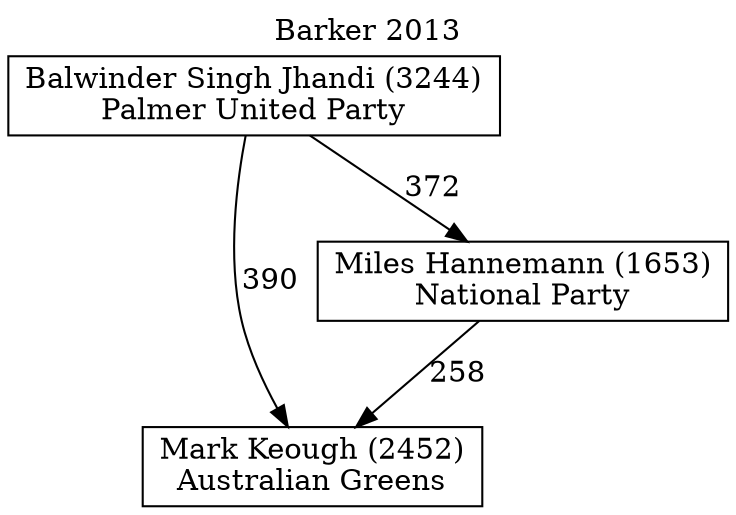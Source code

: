 // House preference flow
digraph "Mark Keough (2452)_Barker_2013" {
	graph [label="Barker 2013" labelloc=t mclimit=10]
	node [shape=box]
	"Mark Keough (2452)" [label="Mark Keough (2452)
Australian Greens"]
	"Miles Hannemann (1653)" [label="Miles Hannemann (1653)
National Party"]
	"Balwinder Singh Jhandi (3244)" [label="Balwinder Singh Jhandi (3244)
Palmer United Party"]
	"Mark Keough (2452)" [label="Mark Keough (2452)
Australian Greens"]
	"Balwinder Singh Jhandi (3244)" [label="Balwinder Singh Jhandi (3244)
Palmer United Party"]
	"Balwinder Singh Jhandi (3244)" [label="Balwinder Singh Jhandi (3244)
Palmer United Party"]
	"Miles Hannemann (1653)" [label="Miles Hannemann (1653)
National Party"]
	"Balwinder Singh Jhandi (3244)" [label="Balwinder Singh Jhandi (3244)
Palmer United Party"]
	"Balwinder Singh Jhandi (3244)" [label="Balwinder Singh Jhandi (3244)
Palmer United Party"]
	"Miles Hannemann (1653)" -> "Mark Keough (2452)" [label=258]
	"Balwinder Singh Jhandi (3244)" -> "Miles Hannemann (1653)" [label=372]
	"Balwinder Singh Jhandi (3244)" -> "Mark Keough (2452)" [label=390]
}
